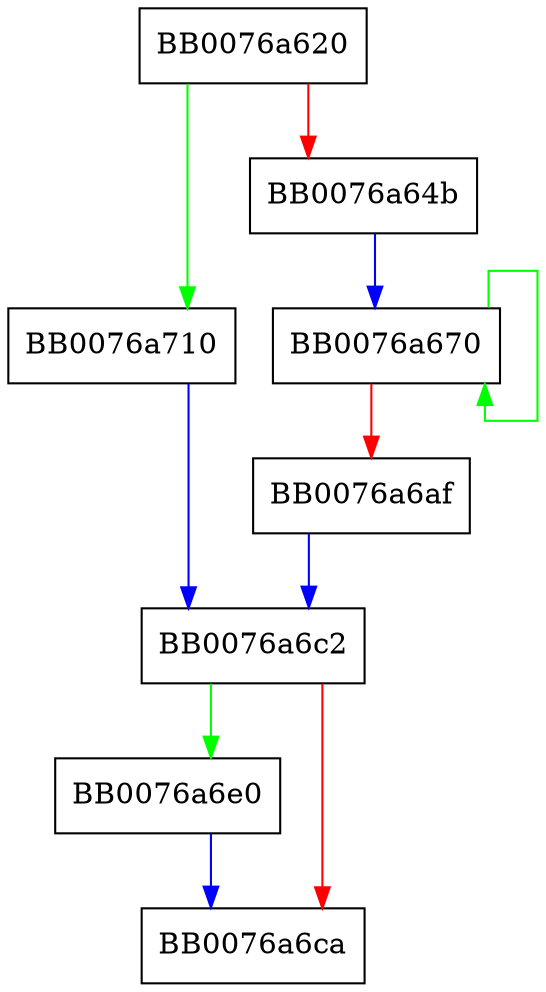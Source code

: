 digraph cast5_cbc_cipher {
  node [shape="box"];
  graph [splines=ortho];
  BB0076a620 -> BB0076a710 [color="green"];
  BB0076a620 -> BB0076a64b [color="red"];
  BB0076a64b -> BB0076a670 [color="blue"];
  BB0076a670 -> BB0076a670 [color="green"];
  BB0076a670 -> BB0076a6af [color="red"];
  BB0076a6af -> BB0076a6c2 [color="blue"];
  BB0076a6c2 -> BB0076a6e0 [color="green"];
  BB0076a6c2 -> BB0076a6ca [color="red"];
  BB0076a6e0 -> BB0076a6ca [color="blue"];
  BB0076a710 -> BB0076a6c2 [color="blue"];
}